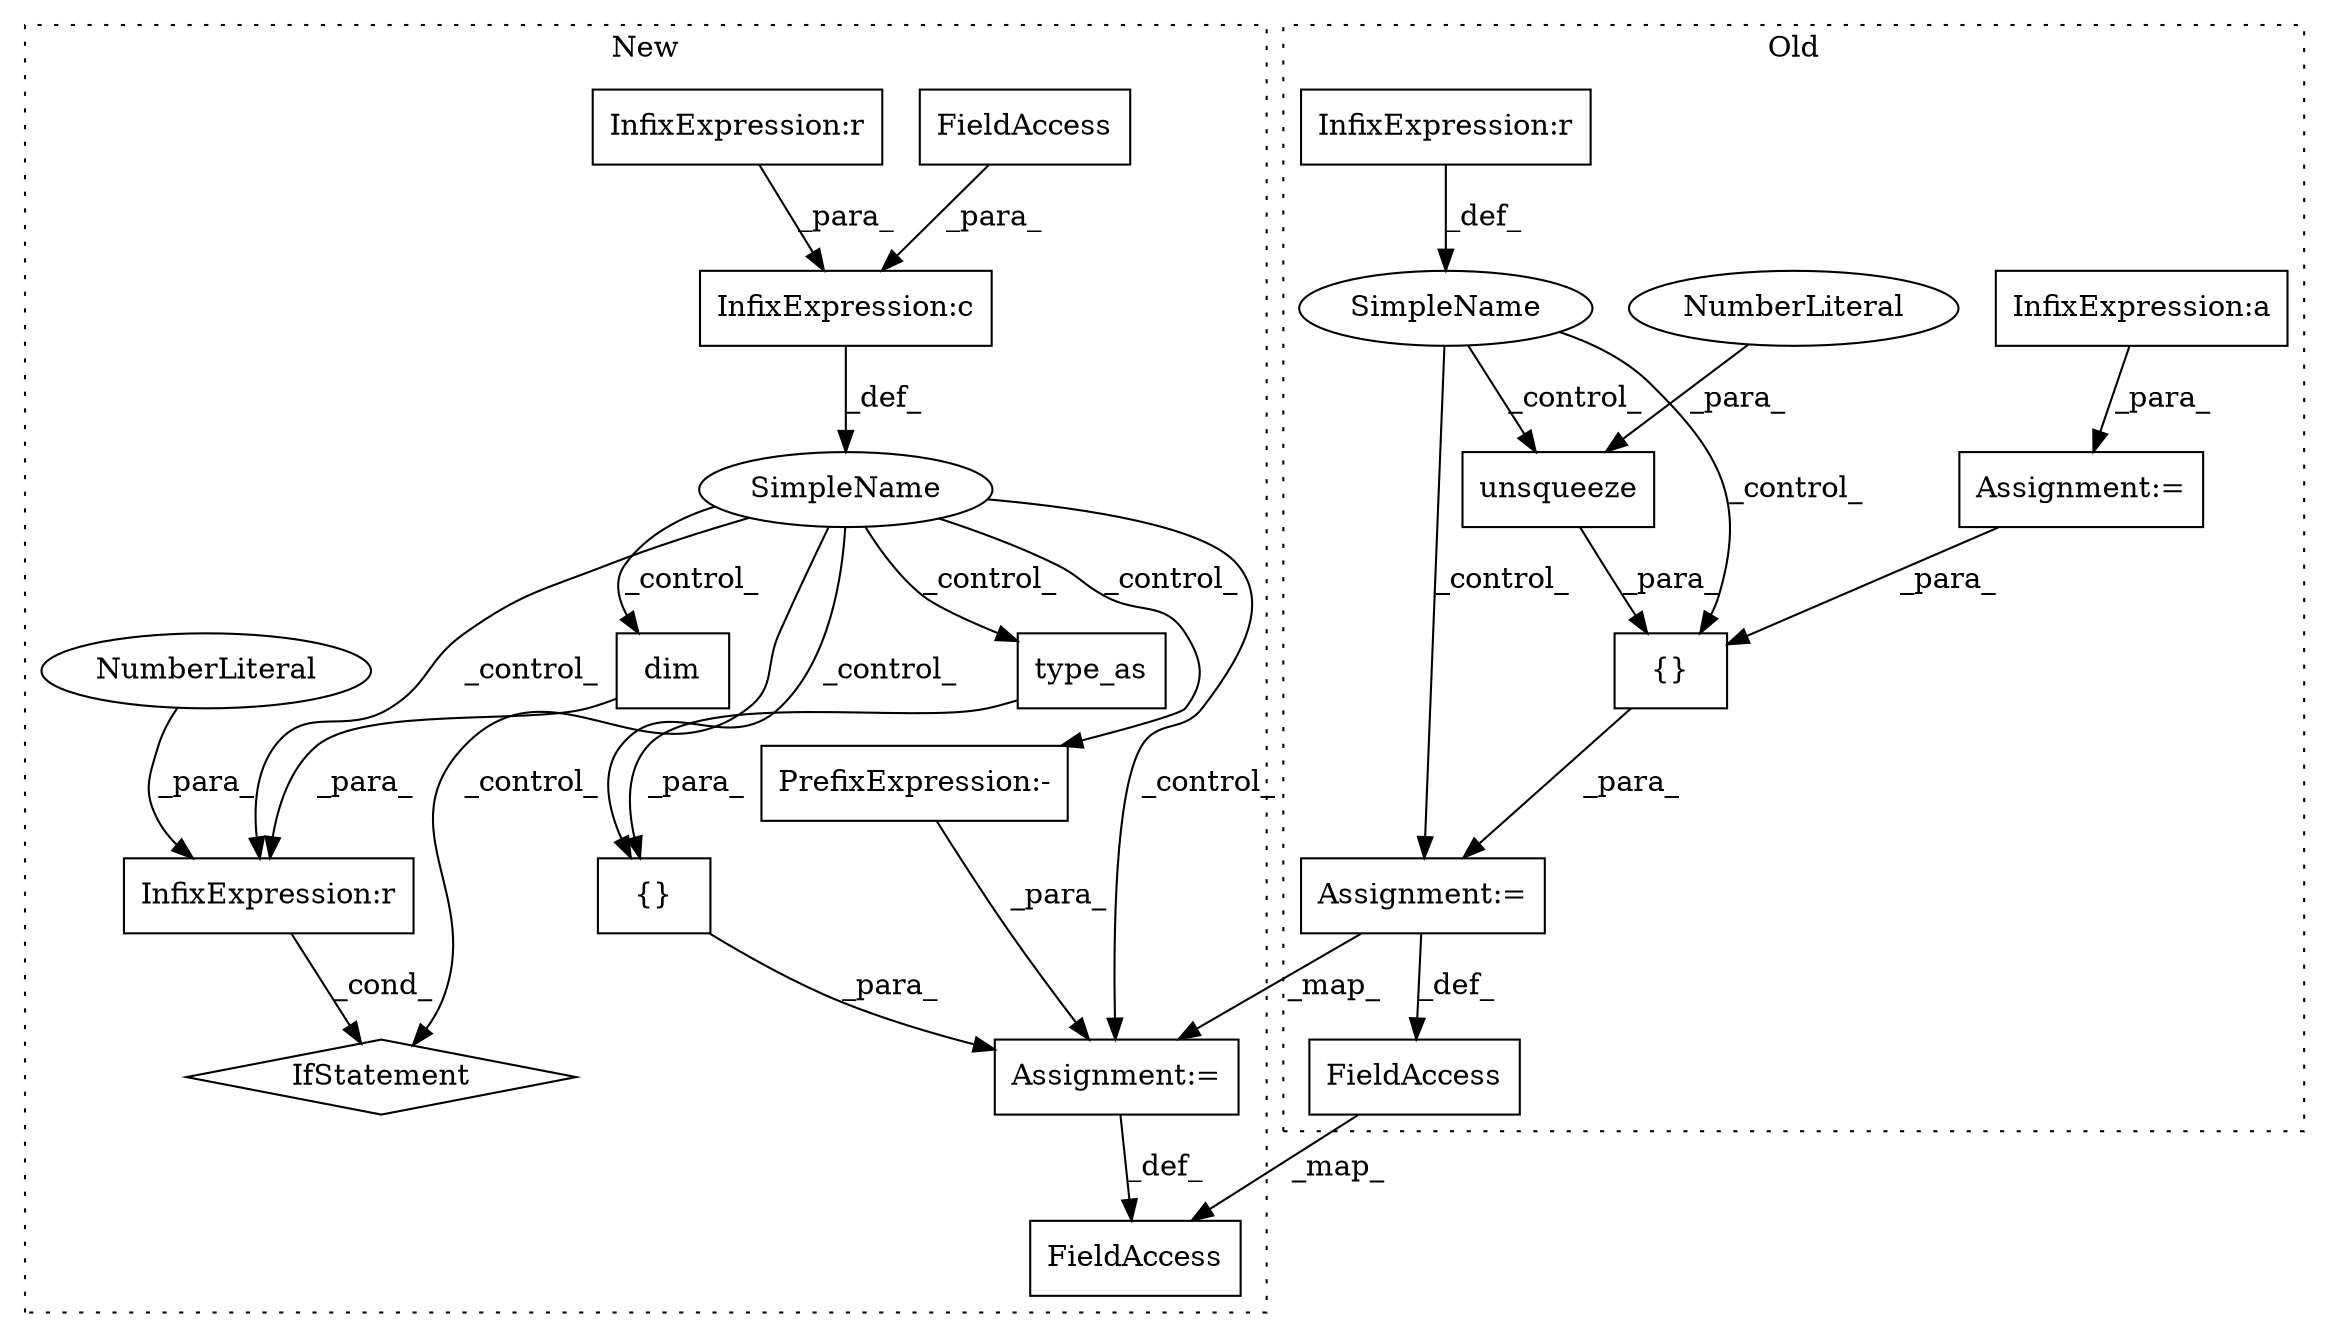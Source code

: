 digraph G {
subgraph cluster0 {
1 [label="unsqueeze" a="32" s="779,790" l="10,1" shape="box"];
3 [label="NumberLiteral" a="34" s="789" l="1" shape="ellipse"];
11 [label="InfixExpression:r" a="27" s="670" l="4" shape="box"];
16 [label="FieldAccess" a="22" s="728" l="11" shape="box"];
17 [label="InfixExpression:a" a="27" s="609" l="3" shape="box"];
18 [label="{}" a="4" s="759,791" l="1,1" shape="box"];
19 [label="SimpleName" a="42" s="" l="" shape="ellipse"];
20 [label="Assignment:=" a="7" s="739" l="1" shape="box"];
22 [label="Assignment:=" a="7" s="600" l="2" shape="box"];
label = "Old";
style="dotted";
}
subgraph cluster1 {
2 [label="type_as" a="32" s="820,834" l="8,1" shape="box"];
4 [label="SimpleName" a="42" s="" l="" shape="ellipse"];
5 [label="dim" a="32" s="751" l="5" shape="box"];
6 [label="IfStatement" a="25" s="762" l="3" shape="diamond"];
7 [label="{}" a="4" s="874,891" l="1,1" shape="box"];
8 [label="InfixExpression:c" a="27" s="713" l="4" shape="box"];
9 [label="FieldAccess" a="22" s="717" l="8" shape="box"];
10 [label="PrefixExpression:-" a="38" s="893" l="1" shape="box"];
12 [label="InfixExpression:r" a="27" s="704" l="4" shape="box"];
13 [label="InfixExpression:r" a="27" s="756" l="4" shape="box"];
14 [label="NumberLiteral" a="34" s="760" l="1" shape="ellipse"];
15 [label="FieldAccess" a="22" s="843" l="11" shape="box"];
21 [label="Assignment:=" a="7" s="854" l="1" shape="box"];
label = "New";
style="dotted";
}
1 -> 18 [label="_para_"];
2 -> 7 [label="_para_"];
3 -> 1 [label="_para_"];
4 -> 2 [label="_control_"];
4 -> 7 [label="_control_"];
4 -> 6 [label="_control_"];
4 -> 5 [label="_control_"];
4 -> 13 [label="_control_"];
4 -> 10 [label="_control_"];
4 -> 21 [label="_control_"];
5 -> 13 [label="_para_"];
7 -> 21 [label="_para_"];
8 -> 4 [label="_def_"];
9 -> 8 [label="_para_"];
10 -> 21 [label="_para_"];
11 -> 19 [label="_def_"];
12 -> 8 [label="_para_"];
13 -> 6 [label="_cond_"];
14 -> 13 [label="_para_"];
16 -> 15 [label="_map_"];
17 -> 22 [label="_para_"];
18 -> 20 [label="_para_"];
19 -> 18 [label="_control_"];
19 -> 1 [label="_control_"];
19 -> 20 [label="_control_"];
20 -> 21 [label="_map_"];
20 -> 16 [label="_def_"];
21 -> 15 [label="_def_"];
22 -> 18 [label="_para_"];
}